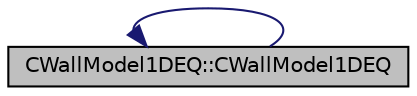 digraph "CWallModel1DEQ::CWallModel1DEQ"
{
  edge [fontname="Helvetica",fontsize="10",labelfontname="Helvetica",labelfontsize="10"];
  node [fontname="Helvetica",fontsize="10",shape=record];
  rankdir="LR";
  Node3 [label="CWallModel1DEQ::CWallModel1DEQ",height=0.2,width=0.4,color="black", fillcolor="grey75", style="filled", fontcolor="black"];
  Node3 -> Node3 [dir="back",color="midnightblue",fontsize="10",style="solid",fontname="Helvetica"];
}
